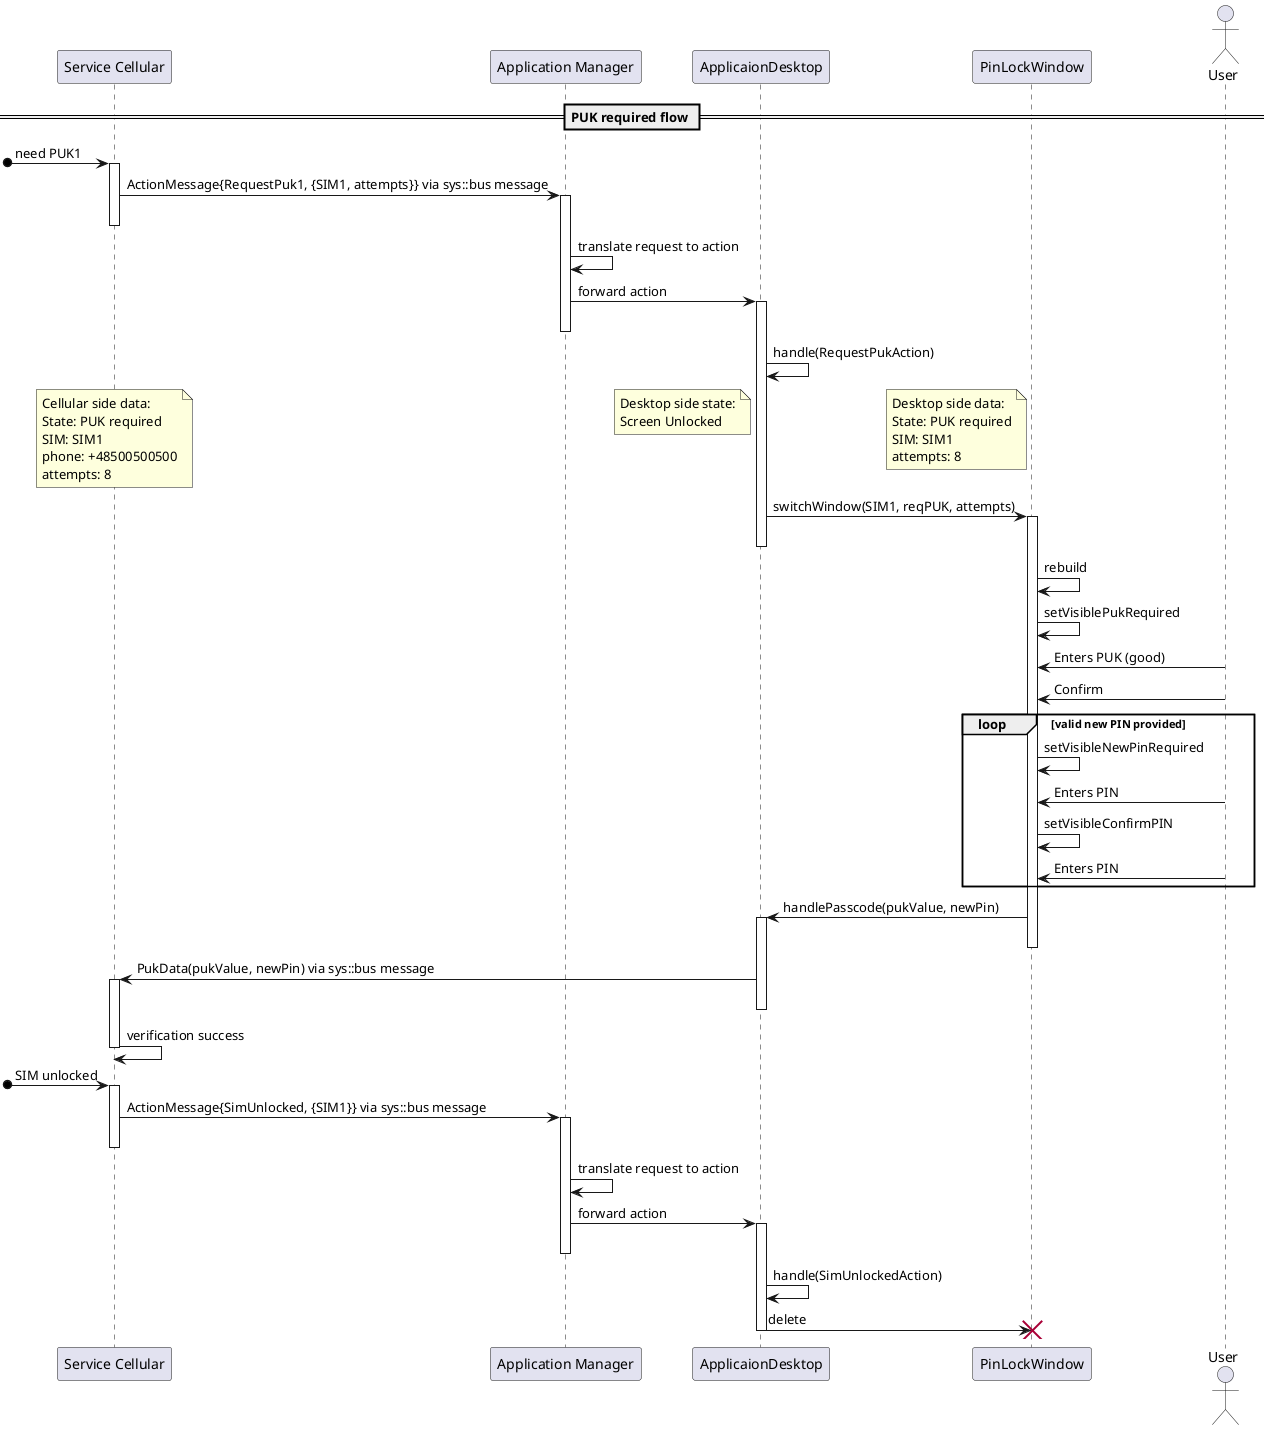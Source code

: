 @startuml

participant "Service Cellular" as srvclr
participant "Application Manager" as appmgr
participant "ApplicaionDesktop" as appdsktp
participant "PinLockWindow" as pinwin
actor User

    == PUK required flow ==

[o->srvclr : need PUK1
activate srvclr
srvclr -> appmgr : ActionMessage{RequestPuk1, {SIM1, attempts}} via sys::bus message
    activate appmgr
deactivate srvclr
    appmgr -> appmgr : translate request to action
    appmgr -> appdsktp : forward action
        activate appdsktp
    deactivate appmgr
        appdsktp -> appdsktp : handle(RequestPukAction)
note over of srvclr
    Cellular side data:
    State: PUK required
    SIM: SIM1
    phone: +48500500500
    attempts: 8
end note
/ note left of pinwin
    Desktop side data:
    State: PUK required
    SIM: SIM1
    attempts: 8
end note
/ note left of appdsktp
    Desktop side state:
    Screen Unlocked
end note

        appdsktp -> pinwin : switchWindow(SIM1, reqPUK, attempts)
            activate pinwin
        deactivate appdsktp
            pinwin -> pinwin : rebuild
            pinwin -> pinwin : setVisiblePukRequired
            pinwin <- User : Enters PUK (good)
            pinwin <- User : Confirm
            loop valid new PIN provided
                pinwin -> pinwin : setVisibleNewPinRequired
                pinwin <- User : Enters PIN
                pinwin -> pinwin : setVisibleConfirmPIN
                pinwin <- User : Enters PIN
            end
        appdsktp <- pinwin : handlePasscode(pukValue, newPin)
        activate appdsktp
            deactivate pinwin

srvclr <- appdsktp : PukData(pukValue, newPin) via sys::bus message
activate srvclr
        deactivate appdsktp
srvclr -> srvclr : verification success
deactivate srvclr

[o->srvclr : SIM unlocked
activate srvclr
srvclr -> appmgr : ActionMessage{SimUnlocked, {SIM1}} via sys::bus message
    activate appmgr
deactivate srvclr
    appmgr -> appmgr : translate request to action
    appmgr -> appdsktp : forward action
        activate appdsktp
    deactivate appmgr
        appdsktp -> appdsktp : handle(SimUnlockedAction)
        appdsktp -> pinwin !! : delete
        deactivate appdsktp
@enduml
